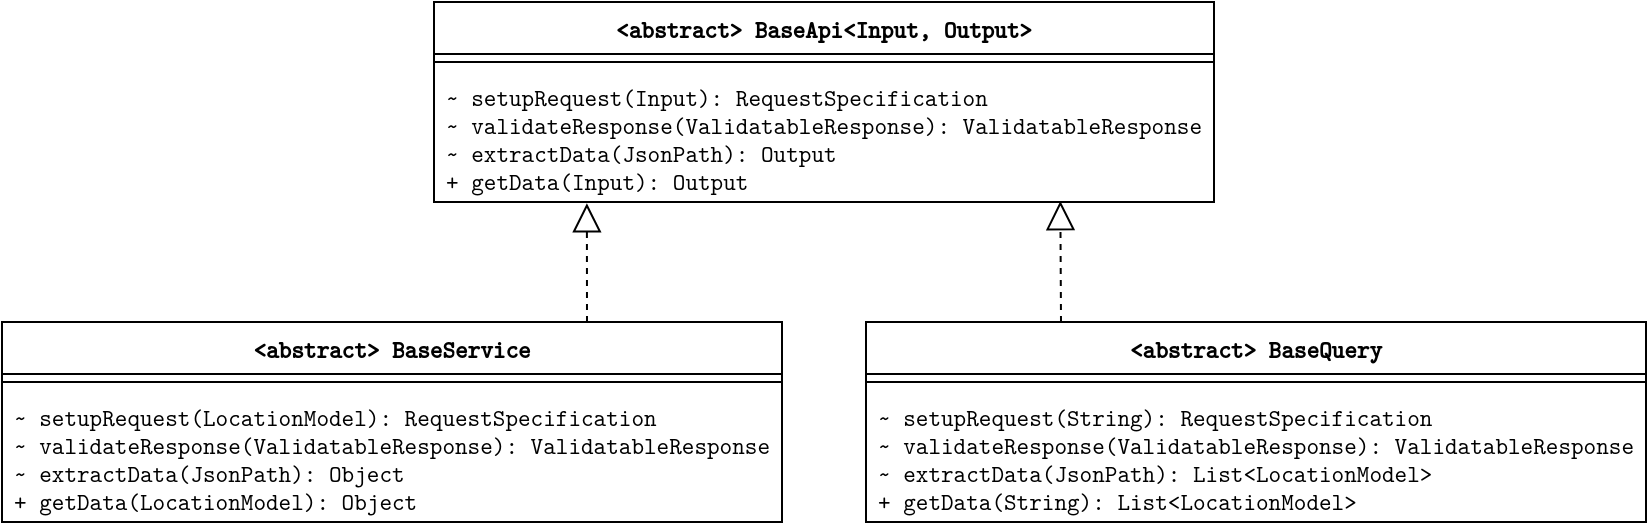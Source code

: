 <mxfile version="15.7.3" type="device"><diagram id="ul8nHQcgRO_aXspiXqXn" name="Page-1"><mxGraphModel dx="1106" dy="1025" grid="1" gridSize="10" guides="1" tooltips="1" connect="1" arrows="1" fold="1" page="1" pageScale="1" pageWidth="827" pageHeight="1169" math="0" shadow="0"><root><mxCell id="0"/><mxCell id="1" parent="0"/><mxCell id="qRbLPATT3-Qpcpo3OTHD-1" value="&lt;abstract&gt; BaseApi&lt;Input, Output&gt;" style="swimlane;fontStyle=1;align=center;verticalAlign=top;childLayout=stackLayout;horizontal=1;startSize=26;horizontalStack=0;resizeParent=1;resizeParentMax=0;resizeLast=0;collapsible=1;marginBottom=0;fontFamily=Latin Modern Mono;" parent="1" vertex="1"><mxGeometry x="240" y="40" width="390" height="100" as="geometry"/></mxCell><mxCell id="qRbLPATT3-Qpcpo3OTHD-3" value="" style="line;strokeWidth=1;fillColor=none;align=left;verticalAlign=middle;spacingTop=-1;spacingLeft=3;spacingRight=3;rotatable=0;labelPosition=right;points=[];portConstraint=eastwest;fontFamily=Latin Modern Mono;" parent="qRbLPATT3-Qpcpo3OTHD-1" vertex="1"><mxGeometry y="26" width="390" height="8" as="geometry"/></mxCell><mxCell id="qRbLPATT3-Qpcpo3OTHD-4" value="~ setupRequest(Input): RequestSpecification&#10;~ validateResponse(ValidatableResponse): ValidatableResponse&#10;~ extractData(JsonPath): Output&#10;+ getData(Input): Output" style="text;strokeColor=none;fillColor=none;align=left;verticalAlign=top;spacingLeft=4;spacingRight=4;overflow=hidden;rotatable=0;points=[[0,0.5],[1,0.5]];portConstraint=eastwest;fontFamily=Latin Modern Mono;" parent="qRbLPATT3-Qpcpo3OTHD-1" vertex="1"><mxGeometry y="34" width="390" height="66" as="geometry"/></mxCell><mxCell id="qRbLPATT3-Qpcpo3OTHD-5" value="&lt;abstract&gt; BaseService" style="swimlane;fontStyle=1;align=center;verticalAlign=top;childLayout=stackLayout;horizontal=1;startSize=26;horizontalStack=0;resizeParent=1;resizeParentMax=0;resizeLast=0;collapsible=1;marginBottom=0;fontFamily=Latin Modern Mono;" parent="1" vertex="1"><mxGeometry x="24" y="200" width="390" height="100" as="geometry"/></mxCell><mxCell id="qRbLPATT3-Qpcpo3OTHD-6" value="" style="line;strokeWidth=1;fillColor=none;align=left;verticalAlign=middle;spacingTop=-1;spacingLeft=3;spacingRight=3;rotatable=0;labelPosition=right;points=[];portConstraint=eastwest;fontFamily=Latin Modern Mono;" parent="qRbLPATT3-Qpcpo3OTHD-5" vertex="1"><mxGeometry y="26" width="390" height="8" as="geometry"/></mxCell><mxCell id="qRbLPATT3-Qpcpo3OTHD-7" value="~ setupRequest(LocationModel): RequestSpecification&#10;~ validateResponse(ValidatableResponse): ValidatableResponse&#10;~ extractData(JsonPath): Object&#10;+ getData(LocationModel): Object" style="text;strokeColor=none;fillColor=none;align=left;verticalAlign=top;spacingLeft=4;spacingRight=4;overflow=hidden;rotatable=0;points=[[0,0.5],[1,0.5]];portConstraint=eastwest;fontFamily=Latin Modern Mono;" parent="qRbLPATT3-Qpcpo3OTHD-5" vertex="1"><mxGeometry y="34" width="390" height="66" as="geometry"/></mxCell><mxCell id="qRbLPATT3-Qpcpo3OTHD-8" value="&lt;abstract&gt; BaseQuery" style="swimlane;fontStyle=1;align=center;verticalAlign=top;childLayout=stackLayout;horizontal=1;startSize=26;horizontalStack=0;resizeParent=1;resizeParentMax=0;resizeLast=0;collapsible=1;marginBottom=0;fontFamily=Latin Modern Mono;" parent="1" vertex="1"><mxGeometry x="456" y="200" width="390" height="100" as="geometry"/></mxCell><mxCell id="qRbLPATT3-Qpcpo3OTHD-9" value="" style="line;strokeWidth=1;fillColor=none;align=left;verticalAlign=middle;spacingTop=-1;spacingLeft=3;spacingRight=3;rotatable=0;labelPosition=right;points=[];portConstraint=eastwest;fontFamily=Latin Modern Mono;" parent="qRbLPATT3-Qpcpo3OTHD-8" vertex="1"><mxGeometry y="26" width="390" height="8" as="geometry"/></mxCell><mxCell id="qRbLPATT3-Qpcpo3OTHD-10" value="~ setupRequest(String): RequestSpecification&#10;~ validateResponse(ValidatableResponse): ValidatableResponse&#10;~ extractData(JsonPath): List&lt;LocationModel&gt;&#10;+ getData(String): List&lt;LocationModel&gt;" style="text;strokeColor=none;fillColor=none;align=left;verticalAlign=top;spacingLeft=4;spacingRight=4;overflow=hidden;rotatable=0;points=[[0,0.5],[1,0.5]];portConstraint=eastwest;fontFamily=Latin Modern Mono;" parent="qRbLPATT3-Qpcpo3OTHD-8" vertex="1"><mxGeometry y="34" width="390" height="66" as="geometry"/></mxCell><mxCell id="qRbLPATT3-Qpcpo3OTHD-14" value="" style="endArrow=block;dashed=1;endFill=0;endSize=12;html=1;rounded=0;exitX=0.75;exitY=0;exitDx=0;exitDy=0;entryX=0.196;entryY=1.01;entryDx=0;entryDy=0;entryPerimeter=0;fontFamily=Latin Modern Mono;" parent="1" source="qRbLPATT3-Qpcpo3OTHD-5" target="qRbLPATT3-Qpcpo3OTHD-4" edge="1"><mxGeometry width="160" relative="1" as="geometry"><mxPoint x="120" y="460" as="sourcePoint"/><mxPoint x="320" y="160" as="targetPoint"/></mxGeometry></mxCell><mxCell id="qRbLPATT3-Qpcpo3OTHD-15" value="" style="endArrow=block;dashed=1;endFill=0;endSize=12;html=1;rounded=0;exitX=0.25;exitY=0;exitDx=0;exitDy=0;entryX=0.803;entryY=0.993;entryDx=0;entryDy=0;entryPerimeter=0;fontFamily=Latin Modern Mono;" parent="1" source="qRbLPATT3-Qpcpo3OTHD-8" target="qRbLPATT3-Qpcpo3OTHD-4" edge="1"><mxGeometry width="160" relative="1" as="geometry"><mxPoint x="320" y="250" as="sourcePoint"/><mxPoint x="530" y="170" as="targetPoint"/></mxGeometry></mxCell></root></mxGraphModel></diagram></mxfile>